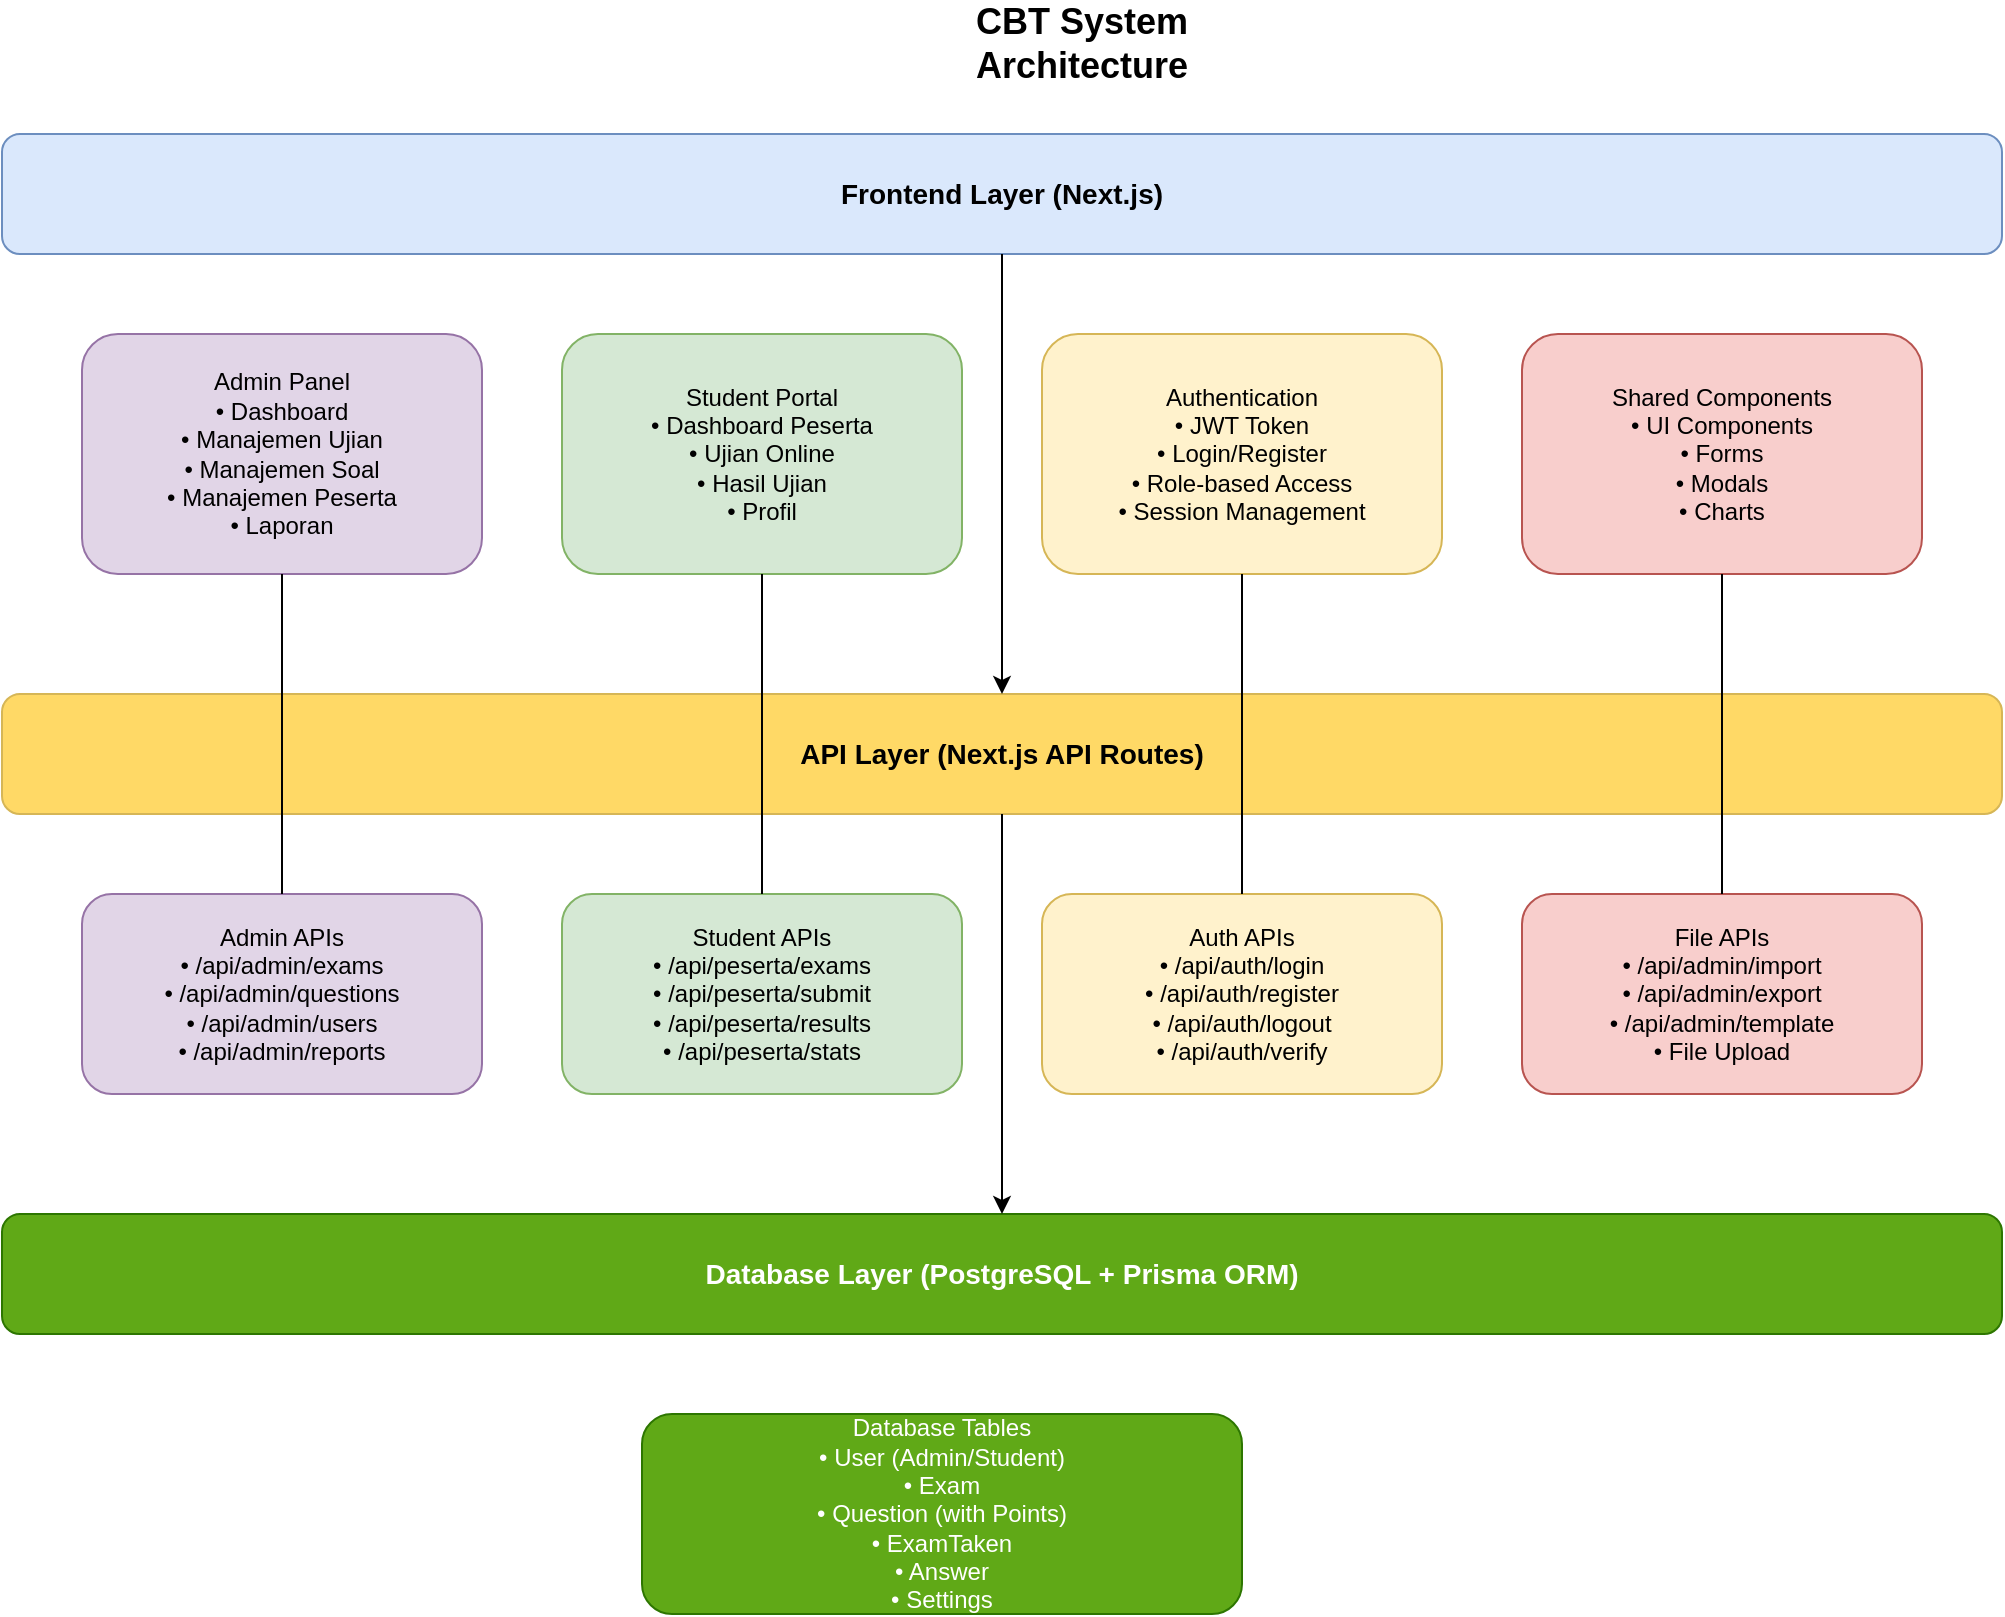 <mxfile version="24.7.6" type="device">
  <diagram name="System Architecture" id="system-arch">
    <mxGraphModel dx="1422" dy="754" grid="1" gridSize="10" guides="1" tooltips="1" connect="1" arrows="1" fold="1" page="1" pageScale="1" pageWidth="1169" pageHeight="827" math="0" shadow="0">
      <root>
        <mxCell id="0" />
        <mxCell id="1" parent="0" />
        
        <!-- Frontend Layer -->
        <mxCell id="frontend-layer" value="Frontend Layer (Next.js)" style="rounded=1;whiteSpace=wrap;html=1;fillColor=#dae8fc;strokeColor=#6c8ebf;fontSize=14;fontStyle=1" vertex="1" parent="1">
          <mxGeometry x="80" y="80" width="1000" height="60" as="geometry" />
        </mxCell>
        
        <!-- Admin Panel -->
        <mxCell id="admin-panel" value="Admin Panel&#xa;• Dashboard&#xa;• Manajemen Ujian&#xa;• Manajemen Soal&#xa;• Manajemen Peserta&#xa;• Laporan" style="rounded=1;whiteSpace=wrap;html=1;fillColor=#e1d5e7;strokeColor=#9673a6;" vertex="1" parent="1">
          <mxGeometry x="120" y="180" width="200" height="120" as="geometry" />
        </mxCell>
        
        <!-- Student Portal -->
        <mxCell id="student-portal" value="Student Portal&#xa;• Dashboard Peserta&#xa;• Ujian Online&#xa;• Hasil Ujian&#xa;• Profil" style="rounded=1;whiteSpace=wrap;html=1;fillColor=#d5e8d4;strokeColor=#82b366;" vertex="1" parent="1">
          <mxGeometry x="360" y="180" width="200" height="120" as="geometry" />
        </mxCell>
        
        <!-- Auth System -->
        <mxCell id="auth-system" value="Authentication&#xa;• JWT Token&#xa;• Login/Register&#xa;• Role-based Access&#xa;• Session Management" style="rounded=1;whiteSpace=wrap;html=1;fillColor=#fff2cc;strokeColor=#d6b656;" vertex="1" parent="1">
          <mxGeometry x="600" y="180" width="200" height="120" as="geometry" />
        </mxCell>
        
        <!-- Components -->
        <mxCell id="components" value="Shared Components&#xa;• UI Components&#xa;• Forms&#xa;• Modals&#xa;• Charts" style="rounded=1;whiteSpace=wrap;html=1;fillColor=#f8cecc;strokeColor=#b85450;" vertex="1" parent="1">
          <mxGeometry x="840" y="180" width="200" height="120" as="geometry" />
        </mxCell>
        
        <!-- API Layer -->
        <mxCell id="api-layer" value="API Layer (Next.js API Routes)" style="rounded=1;whiteSpace=wrap;html=1;fillColor=#ffd966;strokeColor=#d6b656;fontSize=14;fontStyle=1" vertex="1" parent="1">
          <mxGeometry x="80" y="360" width="1000" height="60" as="geometry" />
        </mxCell>
        
        <!-- Admin APIs -->
        <mxCell id="admin-apis" value="Admin APIs&#xa;• /api/admin/exams&#xa;• /api/admin/questions&#xa;• /api/admin/users&#xa;• /api/admin/reports" style="rounded=1;whiteSpace=wrap;html=1;fillColor=#e1d5e7;strokeColor=#9673a6;" vertex="1" parent="1">
          <mxGeometry x="120" y="460" width="200" height="100" as="geometry" />
        </mxCell>
        
        <!-- Student APIs -->
        <mxCell id="student-apis" value="Student APIs&#xa;• /api/peserta/exams&#xa;• /api/peserta/submit&#xa;• /api/peserta/results&#xa;• /api/peserta/stats" style="rounded=1;whiteSpace=wrap;html=1;fillColor=#d5e8d4;strokeColor=#82b366;" vertex="1" parent="1">
          <mxGeometry x="360" y="460" width="200" height="100" as="geometry" />
        </mxCell>
        
        <!-- Auth APIs -->
        <mxCell id="auth-apis" value="Auth APIs&#xa;• /api/auth/login&#xa;• /api/auth/register&#xa;• /api/auth/logout&#xa;• /api/auth/verify" style="rounded=1;whiteSpace=wrap;html=1;fillColor=#fff2cc;strokeColor=#d6b656;" vertex="1" parent="1">
          <mxGeometry x="600" y="460" width="200" height="100" as="geometry" />
        </mxCell>
        
        <!-- File APIs -->
        <mxCell id="file-apis" value="File APIs&#xa;• /api/admin/import&#xa;• /api/admin/export&#xa;• /api/admin/template&#xa;• File Upload" style="rounded=1;whiteSpace=wrap;html=1;fillColor=#f8cecc;strokeColor=#b85450;" vertex="1" parent="1">
          <mxGeometry x="840" y="460" width="200" height="100" as="geometry" />
        </mxCell>
        
        <!-- Database Layer -->
        <mxCell id="database-layer" value="Database Layer (PostgreSQL + Prisma ORM)" style="rounded=1;whiteSpace=wrap;html=1;fillColor=#60a917;strokeColor=#2d7600;fontSize=14;fontStyle=1;fontColor=#ffffff;" vertex="1" parent="1">
          <mxGeometry x="80" y="620" width="1000" height="60" as="geometry" />
        </mxCell>
        
        <!-- Database Tables -->
        <mxCell id="db-tables" value="Database Tables&#xa;• User (Admin/Student)&#xa;• Exam&#xa;• Question (with Points)&#xa;• ExamTaken&#xa;• Answer&#xa;• Settings" style="rounded=1;whiteSpace=wrap;html=1;fillColor=#60a917;strokeColor=#2d7600;fontColor=#ffffff;" vertex="1" parent="1">
          <mxGeometry x="400" y="720" width="300" height="100" as="geometry" />
        </mxCell>
        
        <!-- Arrows -->
        <mxCell id="arrow1" value="" style="endArrow=classic;html=1;rounded=0;exitX=0.5;exitY=1;exitDx=0;exitDy=0;entryX=0.5;entryY=0;entryDx=0;entryDy=0;" edge="1" parent="1" source="frontend-layer" target="api-layer">
          <mxGeometry width="50" height="50" relative="1" as="geometry">
            <mxPoint x="560" y="400" as="sourcePoint" />
            <mxPoint x="610" y="350" as="targetPoint" />
          </mxGeometry>
        </mxCell>
        
        <mxCell id="arrow2" value="" style="endArrow=classic;html=1;rounded=0;exitX=0.5;exitY=1;exitDx=0;exitDy=0;entryX=0.5;entryY=0;entryDx=0;entryDy=0;" edge="1" parent="1" source="api-layer" target="database-layer">
          <mxGeometry width="50" height="50" relative="1" as="geometry">
            <mxPoint x="560" y="500" as="sourcePoint" />
            <mxPoint x="610" y="450" as="targetPoint" />
          </mxGeometry>
        </mxCell>
        
        <!-- Component connections -->
        <mxCell id="conn1" value="" style="endArrow=none;html=1;rounded=0;exitX=0.5;exitY=1;exitDx=0;exitDy=0;entryX=0.5;entryY=0;entryDx=0;entryDy=0;strokeStyle=dashed;" edge="1" parent="1" source="admin-panel" target="admin-apis">
          <mxGeometry width="50" height="50" relative="1" as="geometry">
            <mxPoint x="560" y="400" as="sourcePoint" />
            <mxPoint x="610" y="350" as="targetPoint" />
          </mxGeometry>
        </mxCell>
        
        <mxCell id="conn2" value="" style="endArrow=none;html=1;rounded=0;exitX=0.5;exitY=1;exitDx=0;exitDy=0;entryX=0.5;entryY=0;entryDx=0;entryDy=0;strokeStyle=dashed;" edge="1" parent="1" source="student-portal" target="student-apis">
          <mxGeometry width="50" height="50" relative="1" as="geometry">
            <mxPoint x="560" y="400" as="sourcePoint" />
            <mxPoint x="610" y="350" as="targetPoint" />
          </mxGeometry>
        </mxCell>
        
        <mxCell id="conn3" value="" style="endArrow=none;html=1;rounded=0;exitX=0.5;exitY=1;exitDx=0;exitDy=0;entryX=0.5;entryY=0;entryDx=0;entryDy=0;strokeStyle=dashed;" edge="1" parent="1" source="auth-system" target="auth-apis">
          <mxGeometry width="50" height="50" relative="1" as="geometry">
            <mxPoint x="560" y="400" as="sourcePoint" />
            <mxPoint x="610" y="350" as="targetPoint" />
          </mxGeometry>
        </mxCell>
        
        <mxCell id="conn4" value="" style="endArrow=none;html=1;rounded=0;exitX=0.5;exitY=1;exitDx=0;exitDy=0;entryX=0.5;entryY=0;entryDx=0;entryDy=0;strokeStyle=dashed;" edge="1" parent="1" source="components" target="file-apis">
          <mxGeometry width="50" height="50" relative="1" as="geometry">
            <mxPoint x="560" y="400" as="sourcePoint" />
            <mxPoint x="610" y="350" as="targetPoint" />
          </mxGeometry>
        </mxCell>
        
        <!-- Title -->
        <mxCell id="title" value="CBT System Architecture" style="text;html=1;strokeColor=none;fillColor=none;align=center;verticalAlign=middle;whiteSpace=wrap;rounded=0;fontSize=18;fontStyle=1;" vertex="1" parent="1">
          <mxGeometry x="520" y="20" width="200" height="30" as="geometry" />
        </mxCell>
        
      </root>
    </mxGraphModel>
  </diagram>
</mxfile>

